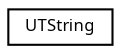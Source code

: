 digraph "Graphical Class Hierarchy"
{
  edge [fontname="Sans",fontsize="8",labelfontname="Sans",labelfontsize="8"];
  node [fontname="Sans",fontsize="8",shape=record];
  rankdir="LR";
  Node1 [label="UTString",height=0.2,width=0.4,color="black", fillcolor="white", style="filled",URL="$union_u_t_string.html"];
}

